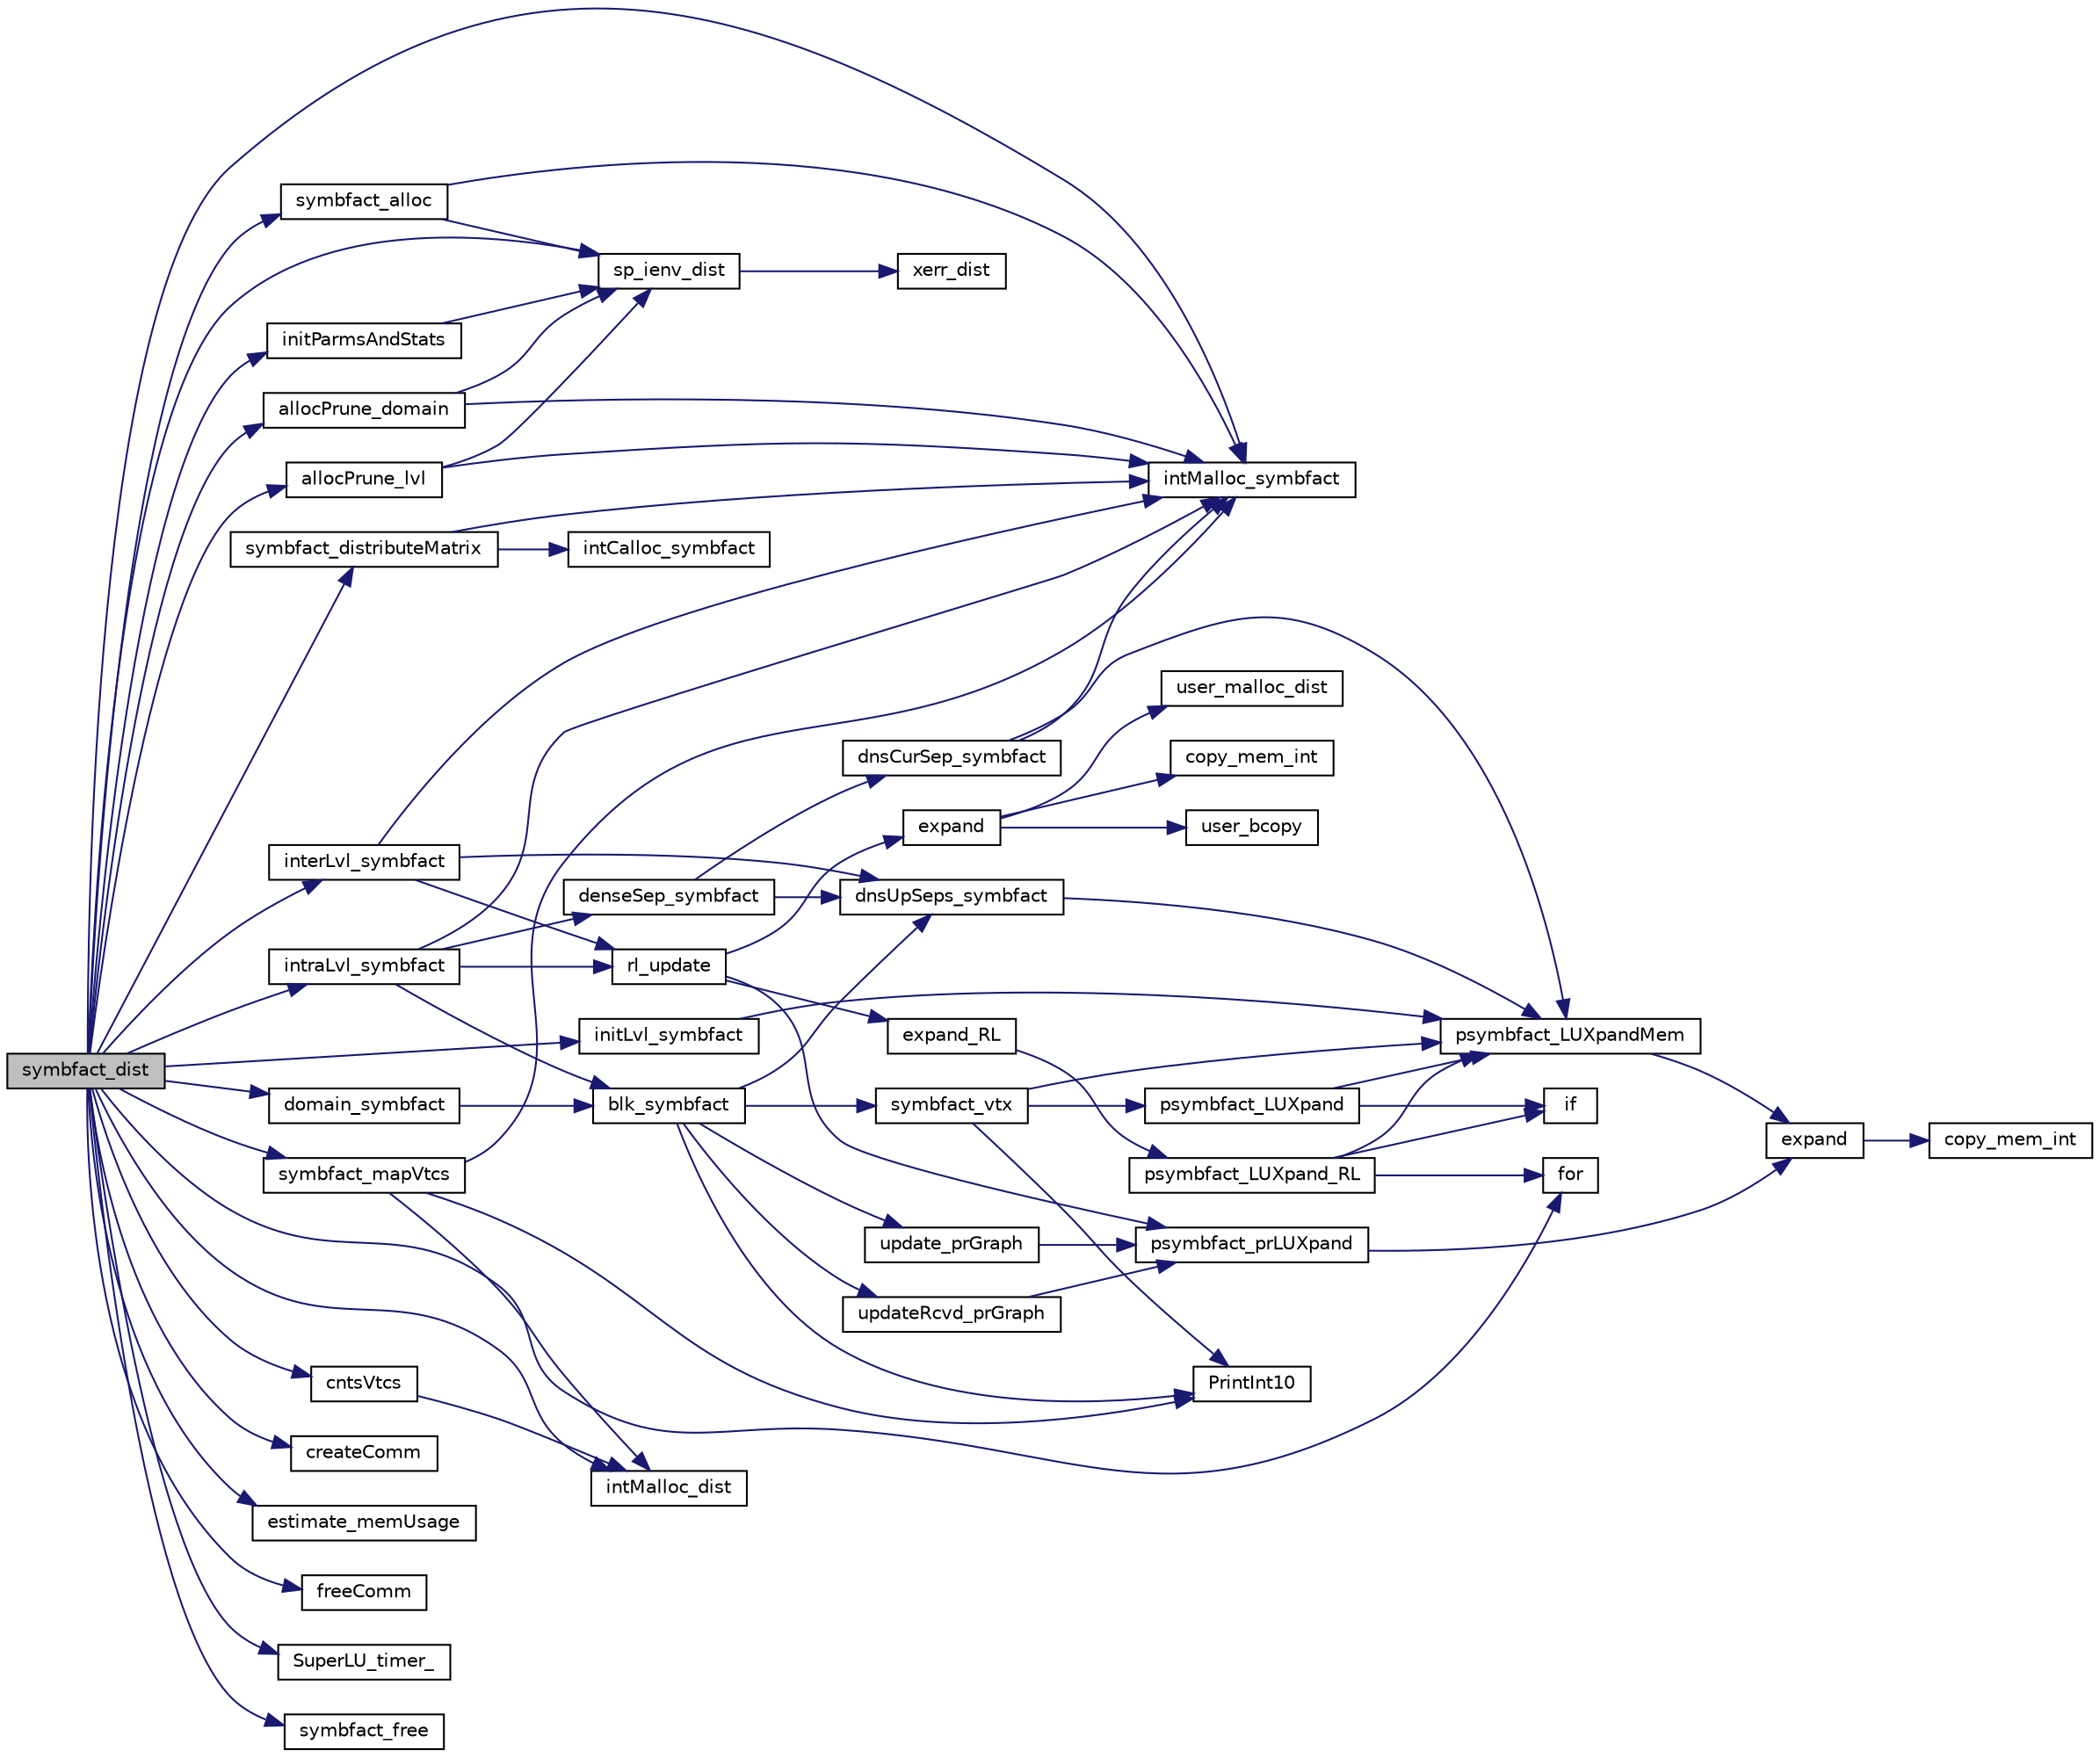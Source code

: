 digraph "symbfact_dist"
{
 // LATEX_PDF_SIZE
  edge [fontname="Helvetica",fontsize="10",labelfontname="Helvetica",labelfontsize="10"];
  node [fontname="Helvetica",fontsize="10",shape=record];
  rankdir="LR";
  Node1 [label="symbfact_dist",height=0.2,width=0.4,color="black", fillcolor="grey75", style="filled", fontcolor="black",tooltip=" "];
  Node1 -> Node2 [color="midnightblue",fontsize="10",style="solid",fontname="Helvetica"];
  Node2 [label="allocPrune_domain",height=0.2,width=0.4,color="black", fillcolor="white", style="filled",URL="$psymbfact_8c.html#a9dc650e89948ba0f1c1e66fd108cb5fd",tooltip=" "];
  Node2 -> Node3 [color="midnightblue",fontsize="10",style="solid",fontname="Helvetica"];
  Node3 [label="intMalloc_symbfact",height=0.2,width=0.4,color="black", fillcolor="white", style="filled",URL="$psymbfact_8c.html#a86f4e2444198e5ab8ceb169073f19152",tooltip=" "];
  Node2 -> Node4 [color="midnightblue",fontsize="10",style="solid",fontname="Helvetica"];
  Node4 [label="sp_ienv_dist",height=0.2,width=0.4,color="black", fillcolor="white", style="filled",URL="$SRC_2sp__ienv_8c.html#a004725eb174f73ba121db829451a8e8c",tooltip=" "];
  Node4 -> Node5 [color="midnightblue",fontsize="10",style="solid",fontname="Helvetica"];
  Node5 [label="xerr_dist",height=0.2,width=0.4,color="black", fillcolor="white", style="filled",URL="$superlu__defs_8h.html#a0d728f1da812b1373a0e58ff81f6a711",tooltip=" "];
  Node1 -> Node6 [color="midnightblue",fontsize="10",style="solid",fontname="Helvetica"];
  Node6 [label="allocPrune_lvl",height=0.2,width=0.4,color="black", fillcolor="white", style="filled",URL="$psymbfact_8c.html#a1f122b2214e56477e407983fb4917dff",tooltip=" "];
  Node6 -> Node3 [color="midnightblue",fontsize="10",style="solid",fontname="Helvetica"];
  Node6 -> Node4 [color="midnightblue",fontsize="10",style="solid",fontname="Helvetica"];
  Node1 -> Node7 [color="midnightblue",fontsize="10",style="solid",fontname="Helvetica"];
  Node7 [label="cntsVtcs",height=0.2,width=0.4,color="black", fillcolor="white", style="filled",URL="$psymbfact_8c.html#a2349eb2a2d3d16332b44df4b178d57e4",tooltip=" "];
  Node7 -> Node8 [color="midnightblue",fontsize="10",style="solid",fontname="Helvetica"];
  Node8 [label="intMalloc_dist",height=0.2,width=0.4,color="black", fillcolor="white", style="filled",URL="$memory_8c.html#a2c2df35072e313373438cccdb98b885c",tooltip=" "];
  Node1 -> Node9 [color="midnightblue",fontsize="10",style="solid",fontname="Helvetica"];
  Node9 [label="createComm",height=0.2,width=0.4,color="black", fillcolor="white", style="filled",URL="$psymbfact_8c.html#a188fe04efd7f54da9237e26314836f3a",tooltip=" "];
  Node1 -> Node10 [color="midnightblue",fontsize="10",style="solid",fontname="Helvetica"];
  Node10 [label="domain_symbfact",height=0.2,width=0.4,color="black", fillcolor="white", style="filled",URL="$psymbfact_8c.html#a0af74b5b99cdba6e7146bd4f07616c3c",tooltip=" "];
  Node10 -> Node11 [color="midnightblue",fontsize="10",style="solid",fontname="Helvetica"];
  Node11 [label="blk_symbfact",height=0.2,width=0.4,color="black", fillcolor="white", style="filled",URL="$psymbfact_8c.html#a47f4f1b6c34ac4aa267c934cd0bf4d36",tooltip=" "];
  Node11 -> Node12 [color="midnightblue",fontsize="10",style="solid",fontname="Helvetica"];
  Node12 [label="dnsUpSeps_symbfact",height=0.2,width=0.4,color="black", fillcolor="white", style="filled",URL="$psymbfact_8c.html#aced970ae256f2b93fc157f394f785034",tooltip=" "];
  Node12 -> Node13 [color="midnightblue",fontsize="10",style="solid",fontname="Helvetica"];
  Node13 [label="psymbfact_LUXpandMem",height=0.2,width=0.4,color="black", fillcolor="white", style="filled",URL="$psymbfact__util_8c.html#a56bbfa934c23ce76261505b554ca235c",tooltip=" "];
  Node13 -> Node14 [color="midnightblue",fontsize="10",style="solid",fontname="Helvetica"];
  Node14 [label="expand",height=0.2,width=0.4,color="black", fillcolor="white", style="filled",URL="$psymbfact__util_8c.html#a5d255e8d2ec4fa37c5c5eefe5c8abf2e",tooltip="Expand the existing storage to accommodate more fill-ins."];
  Node14 -> Node15 [color="midnightblue",fontsize="10",style="solid",fontname="Helvetica"];
  Node15 [label="copy_mem_int",height=0.2,width=0.4,color="black", fillcolor="white", style="filled",URL="$psymbfact__util_8c.html#a2ec94d8a7b22ab6d35c15a0dff8b2299",tooltip=" "];
  Node11 -> Node16 [color="midnightblue",fontsize="10",style="solid",fontname="Helvetica"];
  Node16 [label="PrintInt10",height=0.2,width=0.4,color="black", fillcolor="white", style="filled",URL="$superlu__defs_8h.html#ab03f0fccabf0c7a84b0e2c99c2988809",tooltip=" "];
  Node11 -> Node17 [color="midnightblue",fontsize="10",style="solid",fontname="Helvetica"];
  Node17 [label="symbfact_vtx",height=0.2,width=0.4,color="black", fillcolor="white", style="filled",URL="$psymbfact_8c.html#aa051bfbf7c4540b61e0e505c7728b675",tooltip=" "];
  Node17 -> Node16 [color="midnightblue",fontsize="10",style="solid",fontname="Helvetica"];
  Node17 -> Node18 [color="midnightblue",fontsize="10",style="solid",fontname="Helvetica"];
  Node18 [label="psymbfact_LUXpand",height=0.2,width=0.4,color="black", fillcolor="white", style="filled",URL="$psymbfact__util_8c.html#a23485d885edb452fa34518970aaae111",tooltip=" "];
  Node18 -> Node19 [color="midnightblue",fontsize="10",style="solid",fontname="Helvetica"];
  Node19 [label="if",height=0.2,width=0.4,color="black", fillcolor="white", style="filled",URL="$dutil__dist_8c.html#a4a651a924783b51112ae041ee77bb902",tooltip=" "];
  Node18 -> Node13 [color="midnightblue",fontsize="10",style="solid",fontname="Helvetica"];
  Node17 -> Node13 [color="midnightblue",fontsize="10",style="solid",fontname="Helvetica"];
  Node11 -> Node20 [color="midnightblue",fontsize="10",style="solid",fontname="Helvetica"];
  Node20 [label="update_prGraph",height=0.2,width=0.4,color="black", fillcolor="white", style="filled",URL="$psymbfact_8c.html#a913cbdb354d1f65ef09e084da9be2c0a",tooltip=" "];
  Node20 -> Node21 [color="midnightblue",fontsize="10",style="solid",fontname="Helvetica"];
  Node21 [label="psymbfact_prLUXpand",height=0.2,width=0.4,color="black", fillcolor="white", style="filled",URL="$psymbfact__util_8c.html#ac1ea4e71dc81ce50f953f8a1ca8b9bf2",tooltip=" "];
  Node21 -> Node14 [color="midnightblue",fontsize="10",style="solid",fontname="Helvetica"];
  Node11 -> Node22 [color="midnightblue",fontsize="10",style="solid",fontname="Helvetica"];
  Node22 [label="updateRcvd_prGraph",height=0.2,width=0.4,color="black", fillcolor="white", style="filled",URL="$psymbfact_8c.html#ac70f5ddb442cf172f69c89e2c71edc19",tooltip=" "];
  Node22 -> Node21 [color="midnightblue",fontsize="10",style="solid",fontname="Helvetica"];
  Node1 -> Node23 [color="midnightblue",fontsize="10",style="solid",fontname="Helvetica"];
  Node23 [label="estimate_memUsage",height=0.2,width=0.4,color="black", fillcolor="white", style="filled",URL="$psymbfact_8c.html#a2581f771e2920718f2ab61622e36bbcd",tooltip=" "];
  Node1 -> Node24 [color="midnightblue",fontsize="10",style="solid",fontname="Helvetica"];
  Node24 [label="for",height=0.2,width=0.4,color="black", fillcolor="white", style="filled",URL="$dutil__dist_8c.html#a1fa3106fcf315ec2c58c319e589230cd",tooltip=" "];
  Node1 -> Node25 [color="midnightblue",fontsize="10",style="solid",fontname="Helvetica"];
  Node25 [label="freeComm",height=0.2,width=0.4,color="black", fillcolor="white", style="filled",URL="$psymbfact_8c.html#a3f3df5bed6a38a94f853a38a25972f7a",tooltip=" "];
  Node1 -> Node26 [color="midnightblue",fontsize="10",style="solid",fontname="Helvetica"];
  Node26 [label="initLvl_symbfact",height=0.2,width=0.4,color="black", fillcolor="white", style="filled",URL="$psymbfact_8c.html#a4491ff261a82d0586405cbd2f7bb42c1",tooltip=" "];
  Node26 -> Node13 [color="midnightblue",fontsize="10",style="solid",fontname="Helvetica"];
  Node1 -> Node27 [color="midnightblue",fontsize="10",style="solid",fontname="Helvetica"];
  Node27 [label="initParmsAndStats",height=0.2,width=0.4,color="black", fillcolor="white", style="filled",URL="$psymbfact_8c.html#a465a8ef93b6a5e8f9f431b58006a8dc8",tooltip=" "];
  Node27 -> Node4 [color="midnightblue",fontsize="10",style="solid",fontname="Helvetica"];
  Node1 -> Node28 [color="midnightblue",fontsize="10",style="solid",fontname="Helvetica"];
  Node28 [label="interLvl_symbfact",height=0.2,width=0.4,color="black", fillcolor="white", style="filled",URL="$psymbfact_8c.html#aa9027bdc39351d30f080ab261700e935",tooltip=" "];
  Node28 -> Node12 [color="midnightblue",fontsize="10",style="solid",fontname="Helvetica"];
  Node28 -> Node3 [color="midnightblue",fontsize="10",style="solid",fontname="Helvetica"];
  Node28 -> Node29 [color="midnightblue",fontsize="10",style="solid",fontname="Helvetica"];
  Node29 [label="rl_update",height=0.2,width=0.4,color="black", fillcolor="white", style="filled",URL="$psymbfact_8c.html#a7c0cf6957be19c60654454f3fe66359b",tooltip=" "];
  Node29 -> Node30 [color="midnightblue",fontsize="10",style="solid",fontname="Helvetica"];
  Node30 [label="expand",height=0.2,width=0.4,color="black", fillcolor="white", style="filled",URL="$memory_8c.html#a213fafd19733ebd74bcf5c9ef89068b6",tooltip=" "];
  Node30 -> Node31 [color="midnightblue",fontsize="10",style="solid",fontname="Helvetica"];
  Node31 [label="copy_mem_int",height=0.2,width=0.4,color="black", fillcolor="white", style="filled",URL="$memory_8c.html#a565ad7ca8a38ee26b057ad6880192ba2",tooltip=" "];
  Node30 -> Node32 [color="midnightblue",fontsize="10",style="solid",fontname="Helvetica"];
  Node32 [label="user_bcopy",height=0.2,width=0.4,color="black", fillcolor="white", style="filled",URL="$memory_8c.html#a54f4f38998738c1ecdfd235c385f5058",tooltip=" "];
  Node30 -> Node33 [color="midnightblue",fontsize="10",style="solid",fontname="Helvetica"];
  Node33 [label="user_malloc_dist",height=0.2,width=0.4,color="black", fillcolor="white", style="filled",URL="$memory_8c.html#a7f88accf6d8ceb239718435e4e7cfb34",tooltip=" "];
  Node29 -> Node34 [color="midnightblue",fontsize="10",style="solid",fontname="Helvetica"];
  Node34 [label="expand_RL",height=0.2,width=0.4,color="black", fillcolor="white", style="filled",URL="$psymbfact_8c.html#a87143ebb742e4503ca9b614f4ea3724b",tooltip=" "];
  Node34 -> Node35 [color="midnightblue",fontsize="10",style="solid",fontname="Helvetica"];
  Node35 [label="psymbfact_LUXpand_RL",height=0.2,width=0.4,color="black", fillcolor="white", style="filled",URL="$psymbfact__util_8c.html#a8731b7cfbea7d388ad5c48e92b1b3aee",tooltip=" "];
  Node35 -> Node24 [color="midnightblue",fontsize="10",style="solid",fontname="Helvetica"];
  Node35 -> Node19 [color="midnightblue",fontsize="10",style="solid",fontname="Helvetica"];
  Node35 -> Node13 [color="midnightblue",fontsize="10",style="solid",fontname="Helvetica"];
  Node29 -> Node21 [color="midnightblue",fontsize="10",style="solid",fontname="Helvetica"];
  Node1 -> Node8 [color="midnightblue",fontsize="10",style="solid",fontname="Helvetica"];
  Node1 -> Node3 [color="midnightblue",fontsize="10",style="solid",fontname="Helvetica"];
  Node1 -> Node36 [color="midnightblue",fontsize="10",style="solid",fontname="Helvetica"];
  Node36 [label="intraLvl_symbfact",height=0.2,width=0.4,color="black", fillcolor="white", style="filled",URL="$psymbfact_8c.html#a878e84de89c0f1314a44308e76c2dcd4",tooltip=" "];
  Node36 -> Node11 [color="midnightblue",fontsize="10",style="solid",fontname="Helvetica"];
  Node36 -> Node37 [color="midnightblue",fontsize="10",style="solid",fontname="Helvetica"];
  Node37 [label="denseSep_symbfact",height=0.2,width=0.4,color="black", fillcolor="white", style="filled",URL="$psymbfact_8c.html#a4c9558e8689486222ce814ac7da63089",tooltip=" "];
  Node37 -> Node38 [color="midnightblue",fontsize="10",style="solid",fontname="Helvetica"];
  Node38 [label="dnsCurSep_symbfact",height=0.2,width=0.4,color="black", fillcolor="white", style="filled",URL="$psymbfact_8c.html#a01c74d13ae7e45d5cad024a476204292",tooltip=" "];
  Node38 -> Node3 [color="midnightblue",fontsize="10",style="solid",fontname="Helvetica"];
  Node38 -> Node13 [color="midnightblue",fontsize="10",style="solid",fontname="Helvetica"];
  Node37 -> Node12 [color="midnightblue",fontsize="10",style="solid",fontname="Helvetica"];
  Node36 -> Node3 [color="midnightblue",fontsize="10",style="solid",fontname="Helvetica"];
  Node36 -> Node29 [color="midnightblue",fontsize="10",style="solid",fontname="Helvetica"];
  Node1 -> Node4 [color="midnightblue",fontsize="10",style="solid",fontname="Helvetica"];
  Node1 -> Node39 [color="midnightblue",fontsize="10",style="solid",fontname="Helvetica"];
  Node39 [label="SuperLU_timer_",height=0.2,width=0.4,color="black", fillcolor="white", style="filled",URL="$superlu__timer_8c.html#a0c6777573bbfe81917cd381e0090d355",tooltip=" "];
  Node1 -> Node40 [color="midnightblue",fontsize="10",style="solid",fontname="Helvetica"];
  Node40 [label="symbfact_alloc",height=0.2,width=0.4,color="black", fillcolor="white", style="filled",URL="$psymbfact_8c.html#af3ece5ccc4d0a76b437fba36da65a360",tooltip=" "];
  Node40 -> Node3 [color="midnightblue",fontsize="10",style="solid",fontname="Helvetica"];
  Node40 -> Node4 [color="midnightblue",fontsize="10",style="solid",fontname="Helvetica"];
  Node1 -> Node41 [color="midnightblue",fontsize="10",style="solid",fontname="Helvetica"];
  Node41 [label="symbfact_distributeMatrix",height=0.2,width=0.4,color="black", fillcolor="white", style="filled",URL="$psymbfact_8c.html#aa57687b7bb58eda2c3fe2733d89c1a96",tooltip=" "];
  Node41 -> Node42 [color="midnightblue",fontsize="10",style="solid",fontname="Helvetica"];
  Node42 [label="intCalloc_symbfact",height=0.2,width=0.4,color="black", fillcolor="white", style="filled",URL="$psymbfact_8c.html#aab381d7a070b966e29e64120d45dba26",tooltip=" "];
  Node41 -> Node3 [color="midnightblue",fontsize="10",style="solid",fontname="Helvetica"];
  Node1 -> Node43 [color="midnightblue",fontsize="10",style="solid",fontname="Helvetica"];
  Node43 [label="symbfact_free",height=0.2,width=0.4,color="black", fillcolor="white", style="filled",URL="$psymbfact_8c.html#a3675025061472f5899b5ff25338dfbba",tooltip=" "];
  Node1 -> Node44 [color="midnightblue",fontsize="10",style="solid",fontname="Helvetica"];
  Node44 [label="symbfact_mapVtcs",height=0.2,width=0.4,color="black", fillcolor="white", style="filled",URL="$psymbfact_8c.html#a08d86cfd248a2bbdd1f3576a8b2d9105",tooltip=" "];
  Node44 -> Node8 [color="midnightblue",fontsize="10",style="solid",fontname="Helvetica"];
  Node44 -> Node3 [color="midnightblue",fontsize="10",style="solid",fontname="Helvetica"];
  Node44 -> Node16 [color="midnightblue",fontsize="10",style="solid",fontname="Helvetica"];
}
